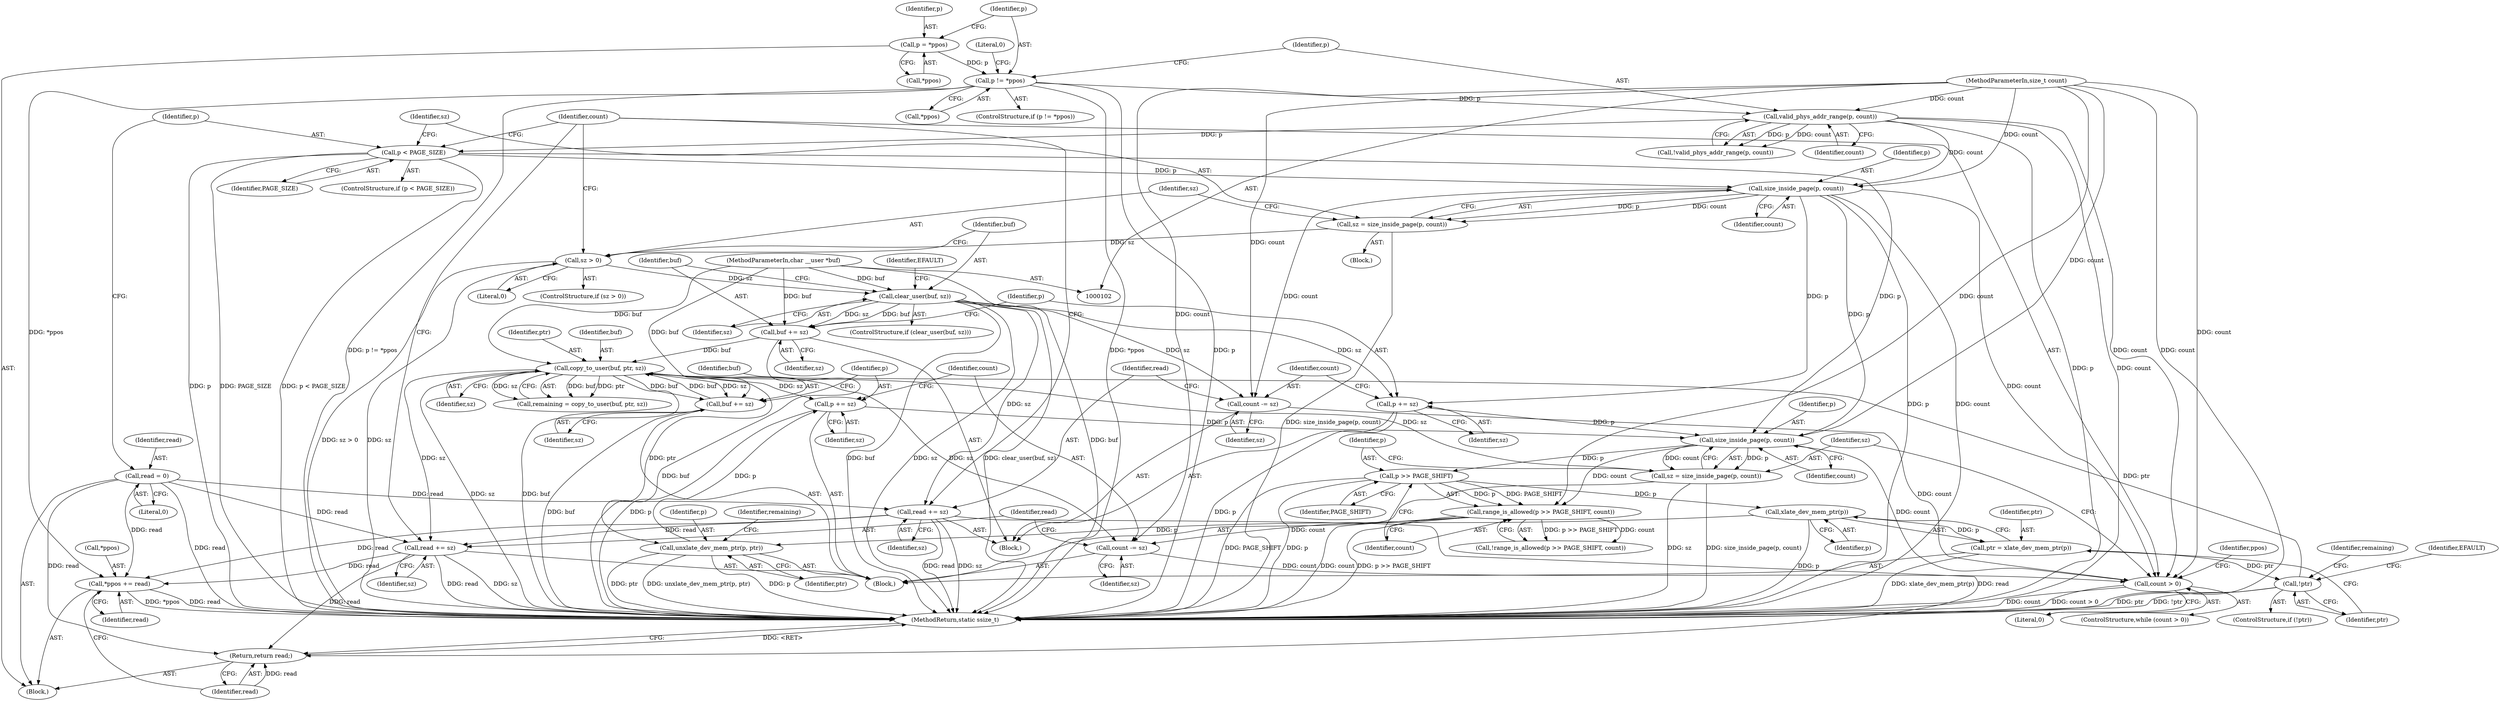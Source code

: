 digraph "0_linux_a4866aa812518ed1a37d8ea0c881dc946409de94_0@API" {
"1000222" [label="(Call,read += sz)"];
"1000201" [label="(Call,copy_to_user(buf, ptr, sz))"];
"1000156" [label="(Call,buf += sz)"];
"1000150" [label="(Call,clear_user(buf, sz))"];
"1000104" [label="(MethodParameterIn,char __user *buf)"];
"1000145" [label="(Call,sz > 0)"];
"1000139" [label="(Call,sz = size_inside_page(p, count))"];
"1000141" [label="(Call,size_inside_page(p, count))"];
"1000135" [label="(Call,p < PAGE_SIZE)"];
"1000125" [label="(Call,valid_phys_addr_range(p, count))"];
"1000117" [label="(Call,p != *ppos)"];
"1000109" [label="(Call,p = *ppos)"];
"1000105" [label="(MethodParameterIn,size_t count)"];
"1000213" [label="(Call,buf += sz)"];
"1000194" [label="(Call,!ptr)"];
"1000189" [label="(Call,ptr = xlate_dev_mem_ptr(p))"];
"1000191" [label="(Call,xlate_dev_mem_ptr(p))"];
"1000182" [label="(Call,p >> PAGE_SHIFT)"];
"1000176" [label="(Call,size_inside_page(p, count))"];
"1000216" [label="(Call,p += sz)"];
"1000205" [label="(Call,unxlate_dev_mem_ptr(p, ptr))"];
"1000159" [label="(Call,p += sz)"];
"1000169" [label="(Call,count > 0)"];
"1000162" [label="(Call,count -= sz)"];
"1000219" [label="(Call,count -= sz)"];
"1000181" [label="(Call,range_is_allowed(p >> PAGE_SHIFT, count))"];
"1000174" [label="(Call,sz = size_inside_page(p, count))"];
"1000131" [label="(Call,read = 0)"];
"1000165" [label="(Call,read += sz)"];
"1000225" [label="(Call,*ppos += read)"];
"1000229" [label="(Return,return read;)"];
"1000205" [label="(Call,unxlate_dev_mem_ptr(p, ptr))"];
"1000142" [label="(Identifier,p)"];
"1000148" [label="(Block,)"];
"1000195" [label="(Identifier,ptr)"];
"1000227" [label="(Identifier,ppos)"];
"1000217" [label="(Identifier,p)"];
"1000185" [label="(Identifier,count)"];
"1000110" [label="(Identifier,p)"];
"1000155" [label="(Identifier,EFAULT)"];
"1000169" [label="(Call,count > 0)"];
"1000218" [label="(Identifier,sz)"];
"1000152" [label="(Identifier,sz)"];
"1000219" [label="(Call,count -= sz)"];
"1000161" [label="(Identifier,sz)"];
"1000177" [label="(Identifier,p)"];
"1000131" [label="(Call,read = 0)"];
"1000204" [label="(Identifier,sz)"];
"1000107" [label="(Block,)"];
"1000207" [label="(Identifier,ptr)"];
"1000191" [label="(Call,xlate_dev_mem_ptr(p))"];
"1000147" [label="(Literal,0)"];
"1000124" [label="(Call,!valid_phys_addr_range(p, count))"];
"1000167" [label="(Identifier,sz)"];
"1000157" [label="(Identifier,buf)"];
"1000172" [label="(Block,)"];
"1000190" [label="(Identifier,ptr)"];
"1000193" [label="(ControlStructure,if (!ptr))"];
"1000176" [label="(Call,size_inside_page(p, count))"];
"1000182" [label="(Call,p >> PAGE_SHIFT)"];
"1000203" [label="(Identifier,ptr)"];
"1000139" [label="(Call,sz = size_inside_page(p, count))"];
"1000171" [label="(Literal,0)"];
"1000225" [label="(Call,*ppos += read)"];
"1000162" [label="(Call,count -= sz)"];
"1000200" [label="(Identifier,remaining)"];
"1000104" [label="(MethodParameterIn,char __user *buf)"];
"1000150" [label="(Call,clear_user(buf, sz))"];
"1000160" [label="(Identifier,p)"];
"1000164" [label="(Identifier,sz)"];
"1000222" [label="(Call,read += sz)"];
"1000165" [label="(Call,read += sz)"];
"1000221" [label="(Identifier,sz)"];
"1000199" [label="(Call,remaining = copy_to_user(buf, ptr, sz))"];
"1000146" [label="(Identifier,sz)"];
"1000194" [label="(Call,!ptr)"];
"1000168" [label="(ControlStructure,while (count > 0))"];
"1000119" [label="(Call,*ppos)"];
"1000122" [label="(Literal,0)"];
"1000226" [label="(Call,*ppos)"];
"1000170" [label="(Identifier,count)"];
"1000206" [label="(Identifier,p)"];
"1000159" [label="(Call,p += sz)"];
"1000192" [label="(Identifier,p)"];
"1000140" [label="(Identifier,sz)"];
"1000209" [label="(Identifier,remaining)"];
"1000145" [label="(Call,sz > 0)"];
"1000181" [label="(Call,range_is_allowed(p >> PAGE_SHIFT, count))"];
"1000180" [label="(Call,!range_is_allowed(p >> PAGE_SHIFT, count))"];
"1000125" [label="(Call,valid_phys_addr_range(p, count))"];
"1000116" [label="(ControlStructure,if (p != *ppos))"];
"1000137" [label="(Identifier,PAGE_SIZE)"];
"1000127" [label="(Identifier,count)"];
"1000118" [label="(Identifier,p)"];
"1000215" [label="(Identifier,sz)"];
"1000231" [label="(MethodReturn,static ssize_t)"];
"1000198" [label="(Identifier,EFAULT)"];
"1000105" [label="(MethodParameterIn,size_t count)"];
"1000230" [label="(Identifier,read)"];
"1000158" [label="(Identifier,sz)"];
"1000126" [label="(Identifier,p)"];
"1000214" [label="(Identifier,buf)"];
"1000135" [label="(Call,p < PAGE_SIZE)"];
"1000201" [label="(Call,copy_to_user(buf, ptr, sz))"];
"1000220" [label="(Identifier,count)"];
"1000189" [label="(Call,ptr = xlate_dev_mem_ptr(p))"];
"1000228" [label="(Identifier,read)"];
"1000138" [label="(Block,)"];
"1000175" [label="(Identifier,sz)"];
"1000117" [label="(Call,p != *ppos)"];
"1000229" [label="(Return,return read;)"];
"1000149" [label="(ControlStructure,if (clear_user(buf, sz)))"];
"1000109" [label="(Call,p = *ppos)"];
"1000163" [label="(Identifier,count)"];
"1000216" [label="(Call,p += sz)"];
"1000224" [label="(Identifier,sz)"];
"1000174" [label="(Call,sz = size_inside_page(p, count))"];
"1000166" [label="(Identifier,read)"];
"1000202" [label="(Identifier,buf)"];
"1000178" [label="(Identifier,count)"];
"1000213" [label="(Call,buf += sz)"];
"1000151" [label="(Identifier,buf)"];
"1000144" [label="(ControlStructure,if (sz > 0))"];
"1000143" [label="(Identifier,count)"];
"1000132" [label="(Identifier,read)"];
"1000141" [label="(Call,size_inside_page(p, count))"];
"1000156" [label="(Call,buf += sz)"];
"1000184" [label="(Identifier,PAGE_SHIFT)"];
"1000133" [label="(Literal,0)"];
"1000223" [label="(Identifier,read)"];
"1000136" [label="(Identifier,p)"];
"1000183" [label="(Identifier,p)"];
"1000134" [label="(ControlStructure,if (p < PAGE_SIZE))"];
"1000111" [label="(Call,*ppos)"];
"1000222" -> "1000172"  [label="AST: "];
"1000222" -> "1000224"  [label="CFG: "];
"1000223" -> "1000222"  [label="AST: "];
"1000224" -> "1000222"  [label="AST: "];
"1000170" -> "1000222"  [label="CFG: "];
"1000222" -> "1000231"  [label="DDG: read"];
"1000222" -> "1000231"  [label="DDG: sz"];
"1000201" -> "1000222"  [label="DDG: sz"];
"1000131" -> "1000222"  [label="DDG: read"];
"1000165" -> "1000222"  [label="DDG: read"];
"1000222" -> "1000225"  [label="DDG: read"];
"1000222" -> "1000229"  [label="DDG: read"];
"1000201" -> "1000199"  [label="AST: "];
"1000201" -> "1000204"  [label="CFG: "];
"1000202" -> "1000201"  [label="AST: "];
"1000203" -> "1000201"  [label="AST: "];
"1000204" -> "1000201"  [label="AST: "];
"1000199" -> "1000201"  [label="CFG: "];
"1000201" -> "1000231"  [label="DDG: sz"];
"1000201" -> "1000231"  [label="DDG: buf"];
"1000201" -> "1000199"  [label="DDG: buf"];
"1000201" -> "1000199"  [label="DDG: ptr"];
"1000201" -> "1000199"  [label="DDG: sz"];
"1000156" -> "1000201"  [label="DDG: buf"];
"1000213" -> "1000201"  [label="DDG: buf"];
"1000104" -> "1000201"  [label="DDG: buf"];
"1000194" -> "1000201"  [label="DDG: ptr"];
"1000174" -> "1000201"  [label="DDG: sz"];
"1000201" -> "1000205"  [label="DDG: ptr"];
"1000201" -> "1000213"  [label="DDG: sz"];
"1000201" -> "1000213"  [label="DDG: buf"];
"1000201" -> "1000216"  [label="DDG: sz"];
"1000201" -> "1000219"  [label="DDG: sz"];
"1000156" -> "1000148"  [label="AST: "];
"1000156" -> "1000158"  [label="CFG: "];
"1000157" -> "1000156"  [label="AST: "];
"1000158" -> "1000156"  [label="AST: "];
"1000160" -> "1000156"  [label="CFG: "];
"1000156" -> "1000231"  [label="DDG: buf"];
"1000150" -> "1000156"  [label="DDG: sz"];
"1000150" -> "1000156"  [label="DDG: buf"];
"1000104" -> "1000156"  [label="DDG: buf"];
"1000150" -> "1000149"  [label="AST: "];
"1000150" -> "1000152"  [label="CFG: "];
"1000151" -> "1000150"  [label="AST: "];
"1000152" -> "1000150"  [label="AST: "];
"1000155" -> "1000150"  [label="CFG: "];
"1000157" -> "1000150"  [label="CFG: "];
"1000150" -> "1000231"  [label="DDG: buf"];
"1000150" -> "1000231"  [label="DDG: sz"];
"1000150" -> "1000231"  [label="DDG: clear_user(buf, sz)"];
"1000104" -> "1000150"  [label="DDG: buf"];
"1000145" -> "1000150"  [label="DDG: sz"];
"1000150" -> "1000159"  [label="DDG: sz"];
"1000150" -> "1000162"  [label="DDG: sz"];
"1000150" -> "1000165"  [label="DDG: sz"];
"1000104" -> "1000102"  [label="AST: "];
"1000104" -> "1000231"  [label="DDG: buf"];
"1000104" -> "1000213"  [label="DDG: buf"];
"1000145" -> "1000144"  [label="AST: "];
"1000145" -> "1000147"  [label="CFG: "];
"1000146" -> "1000145"  [label="AST: "];
"1000147" -> "1000145"  [label="AST: "];
"1000151" -> "1000145"  [label="CFG: "];
"1000170" -> "1000145"  [label="CFG: "];
"1000145" -> "1000231"  [label="DDG: sz > 0"];
"1000145" -> "1000231"  [label="DDG: sz"];
"1000139" -> "1000145"  [label="DDG: sz"];
"1000139" -> "1000138"  [label="AST: "];
"1000139" -> "1000141"  [label="CFG: "];
"1000140" -> "1000139"  [label="AST: "];
"1000141" -> "1000139"  [label="AST: "];
"1000146" -> "1000139"  [label="CFG: "];
"1000139" -> "1000231"  [label="DDG: size_inside_page(p, count)"];
"1000141" -> "1000139"  [label="DDG: p"];
"1000141" -> "1000139"  [label="DDG: count"];
"1000141" -> "1000143"  [label="CFG: "];
"1000142" -> "1000141"  [label="AST: "];
"1000143" -> "1000141"  [label="AST: "];
"1000141" -> "1000231"  [label="DDG: p"];
"1000141" -> "1000231"  [label="DDG: count"];
"1000135" -> "1000141"  [label="DDG: p"];
"1000125" -> "1000141"  [label="DDG: count"];
"1000105" -> "1000141"  [label="DDG: count"];
"1000141" -> "1000159"  [label="DDG: p"];
"1000141" -> "1000162"  [label="DDG: count"];
"1000141" -> "1000169"  [label="DDG: count"];
"1000141" -> "1000176"  [label="DDG: p"];
"1000135" -> "1000134"  [label="AST: "];
"1000135" -> "1000137"  [label="CFG: "];
"1000136" -> "1000135"  [label="AST: "];
"1000137" -> "1000135"  [label="AST: "];
"1000140" -> "1000135"  [label="CFG: "];
"1000170" -> "1000135"  [label="CFG: "];
"1000135" -> "1000231"  [label="DDG: p < PAGE_SIZE"];
"1000135" -> "1000231"  [label="DDG: p"];
"1000135" -> "1000231"  [label="DDG: PAGE_SIZE"];
"1000125" -> "1000135"  [label="DDG: p"];
"1000135" -> "1000176"  [label="DDG: p"];
"1000125" -> "1000124"  [label="AST: "];
"1000125" -> "1000127"  [label="CFG: "];
"1000126" -> "1000125"  [label="AST: "];
"1000127" -> "1000125"  [label="AST: "];
"1000124" -> "1000125"  [label="CFG: "];
"1000125" -> "1000231"  [label="DDG: p"];
"1000125" -> "1000231"  [label="DDG: count"];
"1000125" -> "1000124"  [label="DDG: p"];
"1000125" -> "1000124"  [label="DDG: count"];
"1000117" -> "1000125"  [label="DDG: p"];
"1000105" -> "1000125"  [label="DDG: count"];
"1000125" -> "1000169"  [label="DDG: count"];
"1000117" -> "1000116"  [label="AST: "];
"1000117" -> "1000119"  [label="CFG: "];
"1000118" -> "1000117"  [label="AST: "];
"1000119" -> "1000117"  [label="AST: "];
"1000122" -> "1000117"  [label="CFG: "];
"1000126" -> "1000117"  [label="CFG: "];
"1000117" -> "1000231"  [label="DDG: p"];
"1000117" -> "1000231"  [label="DDG: p != *ppos"];
"1000117" -> "1000231"  [label="DDG: *ppos"];
"1000109" -> "1000117"  [label="DDG: p"];
"1000117" -> "1000225"  [label="DDG: *ppos"];
"1000109" -> "1000107"  [label="AST: "];
"1000109" -> "1000111"  [label="CFG: "];
"1000110" -> "1000109"  [label="AST: "];
"1000111" -> "1000109"  [label="AST: "];
"1000118" -> "1000109"  [label="CFG: "];
"1000105" -> "1000102"  [label="AST: "];
"1000105" -> "1000231"  [label="DDG: count"];
"1000105" -> "1000162"  [label="DDG: count"];
"1000105" -> "1000169"  [label="DDG: count"];
"1000105" -> "1000176"  [label="DDG: count"];
"1000105" -> "1000181"  [label="DDG: count"];
"1000105" -> "1000219"  [label="DDG: count"];
"1000213" -> "1000172"  [label="AST: "];
"1000213" -> "1000215"  [label="CFG: "];
"1000214" -> "1000213"  [label="AST: "];
"1000215" -> "1000213"  [label="AST: "];
"1000217" -> "1000213"  [label="CFG: "];
"1000213" -> "1000231"  [label="DDG: buf"];
"1000194" -> "1000193"  [label="AST: "];
"1000194" -> "1000195"  [label="CFG: "];
"1000195" -> "1000194"  [label="AST: "];
"1000198" -> "1000194"  [label="CFG: "];
"1000200" -> "1000194"  [label="CFG: "];
"1000194" -> "1000231"  [label="DDG: !ptr"];
"1000194" -> "1000231"  [label="DDG: ptr"];
"1000189" -> "1000194"  [label="DDG: ptr"];
"1000189" -> "1000172"  [label="AST: "];
"1000189" -> "1000191"  [label="CFG: "];
"1000190" -> "1000189"  [label="AST: "];
"1000191" -> "1000189"  [label="AST: "];
"1000195" -> "1000189"  [label="CFG: "];
"1000189" -> "1000231"  [label="DDG: xlate_dev_mem_ptr(p)"];
"1000191" -> "1000189"  [label="DDG: p"];
"1000191" -> "1000192"  [label="CFG: "];
"1000192" -> "1000191"  [label="AST: "];
"1000191" -> "1000231"  [label="DDG: p"];
"1000182" -> "1000191"  [label="DDG: p"];
"1000191" -> "1000205"  [label="DDG: p"];
"1000182" -> "1000181"  [label="AST: "];
"1000182" -> "1000184"  [label="CFG: "];
"1000183" -> "1000182"  [label="AST: "];
"1000184" -> "1000182"  [label="AST: "];
"1000185" -> "1000182"  [label="CFG: "];
"1000182" -> "1000231"  [label="DDG: PAGE_SHIFT"];
"1000182" -> "1000231"  [label="DDG: p"];
"1000182" -> "1000181"  [label="DDG: p"];
"1000182" -> "1000181"  [label="DDG: PAGE_SHIFT"];
"1000176" -> "1000182"  [label="DDG: p"];
"1000176" -> "1000174"  [label="AST: "];
"1000176" -> "1000178"  [label="CFG: "];
"1000177" -> "1000176"  [label="AST: "];
"1000178" -> "1000176"  [label="AST: "];
"1000174" -> "1000176"  [label="CFG: "];
"1000176" -> "1000174"  [label="DDG: p"];
"1000176" -> "1000174"  [label="DDG: count"];
"1000216" -> "1000176"  [label="DDG: p"];
"1000159" -> "1000176"  [label="DDG: p"];
"1000169" -> "1000176"  [label="DDG: count"];
"1000176" -> "1000181"  [label="DDG: count"];
"1000216" -> "1000172"  [label="AST: "];
"1000216" -> "1000218"  [label="CFG: "];
"1000217" -> "1000216"  [label="AST: "];
"1000218" -> "1000216"  [label="AST: "];
"1000220" -> "1000216"  [label="CFG: "];
"1000216" -> "1000231"  [label="DDG: p"];
"1000205" -> "1000216"  [label="DDG: p"];
"1000205" -> "1000172"  [label="AST: "];
"1000205" -> "1000207"  [label="CFG: "];
"1000206" -> "1000205"  [label="AST: "];
"1000207" -> "1000205"  [label="AST: "];
"1000209" -> "1000205"  [label="CFG: "];
"1000205" -> "1000231"  [label="DDG: p"];
"1000205" -> "1000231"  [label="DDG: ptr"];
"1000205" -> "1000231"  [label="DDG: unxlate_dev_mem_ptr(p, ptr)"];
"1000159" -> "1000148"  [label="AST: "];
"1000159" -> "1000161"  [label="CFG: "];
"1000160" -> "1000159"  [label="AST: "];
"1000161" -> "1000159"  [label="AST: "];
"1000163" -> "1000159"  [label="CFG: "];
"1000159" -> "1000231"  [label="DDG: p"];
"1000169" -> "1000168"  [label="AST: "];
"1000169" -> "1000171"  [label="CFG: "];
"1000170" -> "1000169"  [label="AST: "];
"1000171" -> "1000169"  [label="AST: "];
"1000175" -> "1000169"  [label="CFG: "];
"1000227" -> "1000169"  [label="CFG: "];
"1000169" -> "1000231"  [label="DDG: count > 0"];
"1000169" -> "1000231"  [label="DDG: count"];
"1000162" -> "1000169"  [label="DDG: count"];
"1000219" -> "1000169"  [label="DDG: count"];
"1000162" -> "1000148"  [label="AST: "];
"1000162" -> "1000164"  [label="CFG: "];
"1000163" -> "1000162"  [label="AST: "];
"1000164" -> "1000162"  [label="AST: "];
"1000166" -> "1000162"  [label="CFG: "];
"1000219" -> "1000172"  [label="AST: "];
"1000219" -> "1000221"  [label="CFG: "];
"1000220" -> "1000219"  [label="AST: "];
"1000221" -> "1000219"  [label="AST: "];
"1000223" -> "1000219"  [label="CFG: "];
"1000181" -> "1000219"  [label="DDG: count"];
"1000181" -> "1000180"  [label="AST: "];
"1000181" -> "1000185"  [label="CFG: "];
"1000185" -> "1000181"  [label="AST: "];
"1000180" -> "1000181"  [label="CFG: "];
"1000181" -> "1000231"  [label="DDG: count"];
"1000181" -> "1000231"  [label="DDG: p >> PAGE_SHIFT"];
"1000181" -> "1000180"  [label="DDG: p >> PAGE_SHIFT"];
"1000181" -> "1000180"  [label="DDG: count"];
"1000174" -> "1000172"  [label="AST: "];
"1000175" -> "1000174"  [label="AST: "];
"1000183" -> "1000174"  [label="CFG: "];
"1000174" -> "1000231"  [label="DDG: size_inside_page(p, count)"];
"1000174" -> "1000231"  [label="DDG: sz"];
"1000131" -> "1000107"  [label="AST: "];
"1000131" -> "1000133"  [label="CFG: "];
"1000132" -> "1000131"  [label="AST: "];
"1000133" -> "1000131"  [label="AST: "];
"1000136" -> "1000131"  [label="CFG: "];
"1000131" -> "1000231"  [label="DDG: read"];
"1000131" -> "1000165"  [label="DDG: read"];
"1000131" -> "1000225"  [label="DDG: read"];
"1000131" -> "1000229"  [label="DDG: read"];
"1000165" -> "1000148"  [label="AST: "];
"1000165" -> "1000167"  [label="CFG: "];
"1000166" -> "1000165"  [label="AST: "];
"1000167" -> "1000165"  [label="AST: "];
"1000170" -> "1000165"  [label="CFG: "];
"1000165" -> "1000231"  [label="DDG: read"];
"1000165" -> "1000231"  [label="DDG: sz"];
"1000165" -> "1000225"  [label="DDG: read"];
"1000165" -> "1000229"  [label="DDG: read"];
"1000225" -> "1000107"  [label="AST: "];
"1000225" -> "1000228"  [label="CFG: "];
"1000226" -> "1000225"  [label="AST: "];
"1000228" -> "1000225"  [label="AST: "];
"1000230" -> "1000225"  [label="CFG: "];
"1000225" -> "1000231"  [label="DDG: *ppos"];
"1000225" -> "1000231"  [label="DDG: read"];
"1000229" -> "1000107"  [label="AST: "];
"1000229" -> "1000230"  [label="CFG: "];
"1000230" -> "1000229"  [label="AST: "];
"1000231" -> "1000229"  [label="CFG: "];
"1000229" -> "1000231"  [label="DDG: <RET>"];
"1000230" -> "1000229"  [label="DDG: read"];
}
